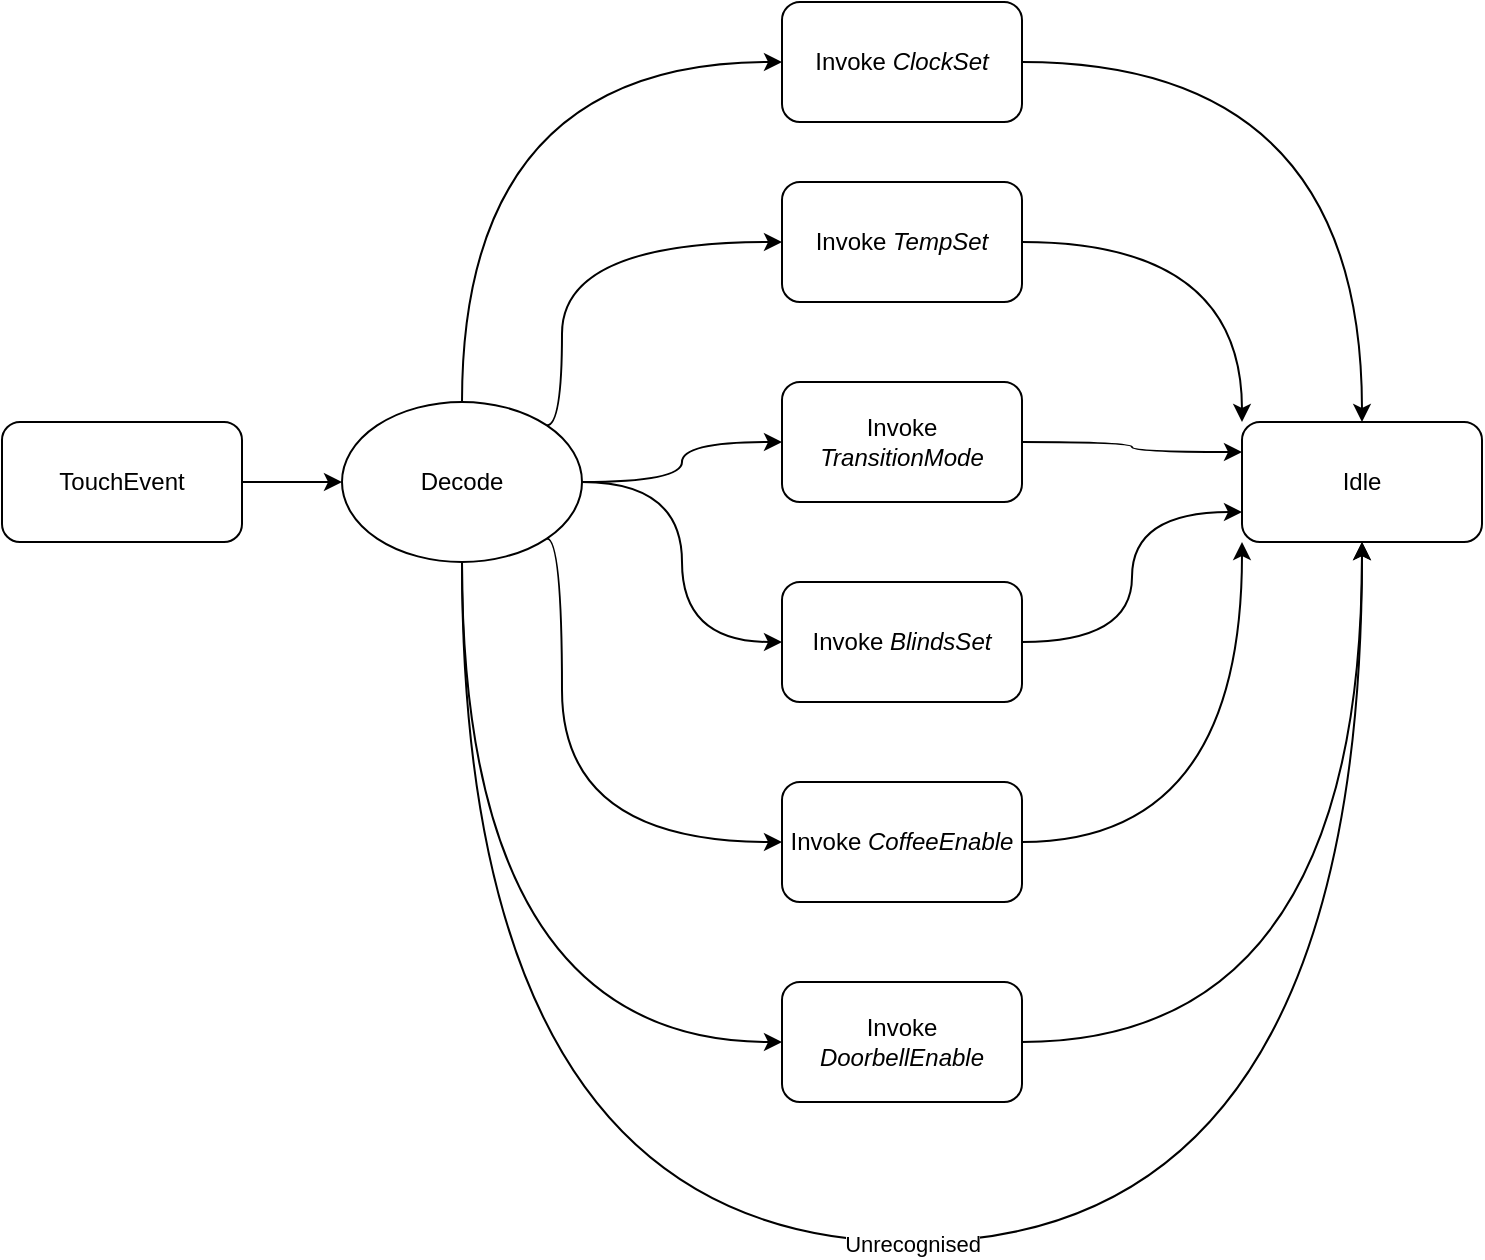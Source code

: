 <mxfile version="28.0.6">
  <diagram name="Page-1" id="gRlSLP6TgGsexbvpsuue">
    <mxGraphModel dx="1018" dy="570" grid="1" gridSize="10" guides="1" tooltips="1" connect="1" arrows="1" fold="1" page="1" pageScale="1" pageWidth="827" pageHeight="1169" math="0" shadow="0">
      <root>
        <mxCell id="0" />
        <mxCell id="1" parent="0" />
        <mxCell id="GlHfBi_y4fiw5sSQIDAW-3" value="" style="edgeStyle=orthogonalEdgeStyle;rounded=0;orthogonalLoop=1;jettySize=auto;html=1;" edge="1" parent="1" source="GlHfBi_y4fiw5sSQIDAW-1" target="GlHfBi_y4fiw5sSQIDAW-2">
          <mxGeometry relative="1" as="geometry" />
        </mxCell>
        <mxCell id="GlHfBi_y4fiw5sSQIDAW-1" value="TouchEvent" style="rounded=1;whiteSpace=wrap;html=1;" vertex="1" parent="1">
          <mxGeometry x="40" y="290" width="120" height="60" as="geometry" />
        </mxCell>
        <mxCell id="GlHfBi_y4fiw5sSQIDAW-11" style="edgeStyle=orthogonalEdgeStyle;rounded=0;orthogonalLoop=1;jettySize=auto;html=1;entryX=0;entryY=0.5;entryDx=0;entryDy=0;exitX=0.5;exitY=0;exitDx=0;exitDy=0;curved=1;" edge="1" parent="1" source="GlHfBi_y4fiw5sSQIDAW-2" target="GlHfBi_y4fiw5sSQIDAW-4">
          <mxGeometry relative="1" as="geometry" />
        </mxCell>
        <mxCell id="GlHfBi_y4fiw5sSQIDAW-12" style="edgeStyle=orthogonalEdgeStyle;rounded=0;orthogonalLoop=1;jettySize=auto;html=1;exitX=1;exitY=0;exitDx=0;exitDy=0;entryX=0;entryY=0.5;entryDx=0;entryDy=0;curved=1;" edge="1" parent="1" source="GlHfBi_y4fiw5sSQIDAW-2" target="GlHfBi_y4fiw5sSQIDAW-5">
          <mxGeometry relative="1" as="geometry">
            <Array as="points">
              <mxPoint x="320" y="292" />
              <mxPoint x="320" y="200" />
            </Array>
          </mxGeometry>
        </mxCell>
        <mxCell id="GlHfBi_y4fiw5sSQIDAW-13" style="edgeStyle=orthogonalEdgeStyle;rounded=0;orthogonalLoop=1;jettySize=auto;html=1;entryX=0;entryY=0.5;entryDx=0;entryDy=0;curved=1;" edge="1" parent="1" source="GlHfBi_y4fiw5sSQIDAW-2" target="GlHfBi_y4fiw5sSQIDAW-6">
          <mxGeometry relative="1" as="geometry" />
        </mxCell>
        <mxCell id="GlHfBi_y4fiw5sSQIDAW-14" style="edgeStyle=orthogonalEdgeStyle;rounded=0;orthogonalLoop=1;jettySize=auto;html=1;entryX=0;entryY=0.5;entryDx=0;entryDy=0;curved=1;" edge="1" parent="1" source="GlHfBi_y4fiw5sSQIDAW-2" target="GlHfBi_y4fiw5sSQIDAW-7">
          <mxGeometry relative="1" as="geometry" />
        </mxCell>
        <mxCell id="GlHfBi_y4fiw5sSQIDAW-16" style="edgeStyle=orthogonalEdgeStyle;rounded=0;orthogonalLoop=1;jettySize=auto;html=1;exitX=1;exitY=1;exitDx=0;exitDy=0;entryX=0;entryY=0.5;entryDx=0;entryDy=0;curved=1;" edge="1" parent="1" source="GlHfBi_y4fiw5sSQIDAW-2" target="GlHfBi_y4fiw5sSQIDAW-8">
          <mxGeometry relative="1" as="geometry">
            <Array as="points">
              <mxPoint x="320" y="348" />
              <mxPoint x="320" y="500" />
            </Array>
          </mxGeometry>
        </mxCell>
        <mxCell id="GlHfBi_y4fiw5sSQIDAW-17" style="edgeStyle=orthogonalEdgeStyle;rounded=0;orthogonalLoop=1;jettySize=auto;html=1;entryX=0;entryY=0.5;entryDx=0;entryDy=0;exitX=0.5;exitY=1;exitDx=0;exitDy=0;curved=1;" edge="1" parent="1" source="GlHfBi_y4fiw5sSQIDAW-2" target="GlHfBi_y4fiw5sSQIDAW-9">
          <mxGeometry relative="1" as="geometry" />
        </mxCell>
        <mxCell id="GlHfBi_y4fiw5sSQIDAW-24" style="edgeStyle=orthogonalEdgeStyle;rounded=0;orthogonalLoop=1;jettySize=auto;html=1;entryX=0.5;entryY=1;entryDx=0;entryDy=0;curved=1;exitX=0.5;exitY=1;exitDx=0;exitDy=0;" edge="1" parent="1" source="GlHfBi_y4fiw5sSQIDAW-2" target="GlHfBi_y4fiw5sSQIDAW-10">
          <mxGeometry relative="1" as="geometry">
            <Array as="points">
              <mxPoint x="270" y="700" />
              <mxPoint x="720" y="700" />
            </Array>
          </mxGeometry>
        </mxCell>
        <mxCell id="GlHfBi_y4fiw5sSQIDAW-25" value="Unrecognised" style="edgeLabel;html=1;align=center;verticalAlign=middle;resizable=0;points=[];" vertex="1" connectable="0" parent="GlHfBi_y4fiw5sSQIDAW-24">
          <mxGeometry x="-0.009" y="-1" relative="1" as="geometry">
            <mxPoint as="offset" />
          </mxGeometry>
        </mxCell>
        <mxCell id="GlHfBi_y4fiw5sSQIDAW-2" value="Decode" style="ellipse;whiteSpace=wrap;html=1;" vertex="1" parent="1">
          <mxGeometry x="210" y="280" width="120" height="80" as="geometry" />
        </mxCell>
        <mxCell id="GlHfBi_y4fiw5sSQIDAW-18" style="edgeStyle=orthogonalEdgeStyle;rounded=0;orthogonalLoop=1;jettySize=auto;html=1;entryX=0.5;entryY=0;entryDx=0;entryDy=0;curved=1;" edge="1" parent="1" source="GlHfBi_y4fiw5sSQIDAW-4" target="GlHfBi_y4fiw5sSQIDAW-10">
          <mxGeometry relative="1" as="geometry" />
        </mxCell>
        <mxCell id="GlHfBi_y4fiw5sSQIDAW-4" value="Invoke &lt;i&gt;ClockSet&lt;/i&gt;" style="rounded=1;whiteSpace=wrap;html=1;" vertex="1" parent="1">
          <mxGeometry x="430" y="80" width="120" height="60" as="geometry" />
        </mxCell>
        <mxCell id="GlHfBi_y4fiw5sSQIDAW-19" style="edgeStyle=orthogonalEdgeStyle;rounded=0;orthogonalLoop=1;jettySize=auto;html=1;entryX=0;entryY=0;entryDx=0;entryDy=0;curved=1;" edge="1" parent="1" source="GlHfBi_y4fiw5sSQIDAW-5" target="GlHfBi_y4fiw5sSQIDAW-10">
          <mxGeometry relative="1" as="geometry" />
        </mxCell>
        <mxCell id="GlHfBi_y4fiw5sSQIDAW-5" value="Invoke &lt;i&gt;TempSet&lt;/i&gt;" style="rounded=1;whiteSpace=wrap;html=1;" vertex="1" parent="1">
          <mxGeometry x="430" y="170" width="120" height="60" as="geometry" />
        </mxCell>
        <mxCell id="GlHfBi_y4fiw5sSQIDAW-20" style="edgeStyle=orthogonalEdgeStyle;rounded=0;orthogonalLoop=1;jettySize=auto;html=1;entryX=0;entryY=0.25;entryDx=0;entryDy=0;curved=1;" edge="1" parent="1" source="GlHfBi_y4fiw5sSQIDAW-6" target="GlHfBi_y4fiw5sSQIDAW-10">
          <mxGeometry relative="1" as="geometry" />
        </mxCell>
        <mxCell id="GlHfBi_y4fiw5sSQIDAW-6" value="Invoke &lt;i&gt;TransitionMode&lt;/i&gt;" style="rounded=1;whiteSpace=wrap;html=1;" vertex="1" parent="1">
          <mxGeometry x="430" y="270" width="120" height="60" as="geometry" />
        </mxCell>
        <mxCell id="GlHfBi_y4fiw5sSQIDAW-21" style="edgeStyle=orthogonalEdgeStyle;rounded=0;orthogonalLoop=1;jettySize=auto;html=1;entryX=0;entryY=0.75;entryDx=0;entryDy=0;curved=1;" edge="1" parent="1" source="GlHfBi_y4fiw5sSQIDAW-7" target="GlHfBi_y4fiw5sSQIDAW-10">
          <mxGeometry relative="1" as="geometry" />
        </mxCell>
        <mxCell id="GlHfBi_y4fiw5sSQIDAW-7" value="Invoke &lt;i&gt;BlindsSet&lt;/i&gt;" style="rounded=1;whiteSpace=wrap;html=1;" vertex="1" parent="1">
          <mxGeometry x="430" y="370" width="120" height="60" as="geometry" />
        </mxCell>
        <mxCell id="GlHfBi_y4fiw5sSQIDAW-22" style="edgeStyle=orthogonalEdgeStyle;rounded=0;orthogonalLoop=1;jettySize=auto;html=1;exitX=1;exitY=0.5;exitDx=0;exitDy=0;entryX=0;entryY=1;entryDx=0;entryDy=0;curved=1;" edge="1" parent="1" source="GlHfBi_y4fiw5sSQIDAW-8" target="GlHfBi_y4fiw5sSQIDAW-10">
          <mxGeometry relative="1" as="geometry" />
        </mxCell>
        <mxCell id="GlHfBi_y4fiw5sSQIDAW-8" value="Invoke &lt;i&gt;CoffeeEnable&lt;/i&gt;" style="rounded=1;whiteSpace=wrap;html=1;" vertex="1" parent="1">
          <mxGeometry x="430" y="470" width="120" height="60" as="geometry" />
        </mxCell>
        <mxCell id="GlHfBi_y4fiw5sSQIDAW-23" style="edgeStyle=orthogonalEdgeStyle;rounded=0;orthogonalLoop=1;jettySize=auto;html=1;entryX=0.5;entryY=1;entryDx=0;entryDy=0;curved=1;" edge="1" parent="1" source="GlHfBi_y4fiw5sSQIDAW-9" target="GlHfBi_y4fiw5sSQIDAW-10">
          <mxGeometry relative="1" as="geometry" />
        </mxCell>
        <mxCell id="GlHfBi_y4fiw5sSQIDAW-9" value="Invoke &lt;i&gt;DoorbellEnable&lt;/i&gt;" style="rounded=1;whiteSpace=wrap;html=1;" vertex="1" parent="1">
          <mxGeometry x="430" y="570" width="120" height="60" as="geometry" />
        </mxCell>
        <mxCell id="GlHfBi_y4fiw5sSQIDAW-10" value="Idle" style="rounded=1;whiteSpace=wrap;html=1;" vertex="1" parent="1">
          <mxGeometry x="660" y="290" width="120" height="60" as="geometry" />
        </mxCell>
      </root>
    </mxGraphModel>
  </diagram>
</mxfile>
